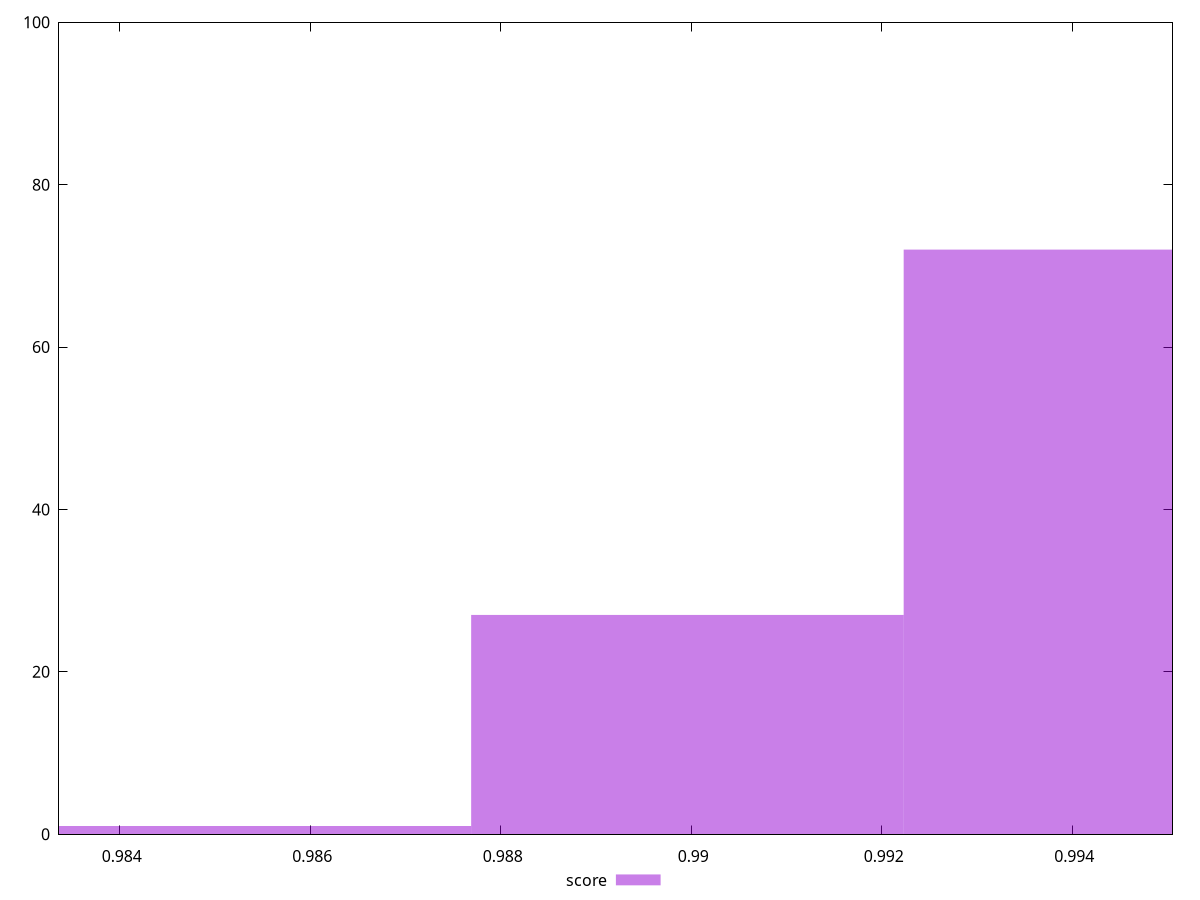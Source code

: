 reset

$score <<EOF
0.9945009694431992 72
0.9899598691261069 27
0.9854187688090147 1
EOF

set key outside below
set boxwidth 0.004541100317092234
set xrange [0.9833619866068815:0.9950528285962085]
set yrange [0:100]
set style fill transparent solid 0.5 noborder
set terminal svg size 640, 490 enhanced background rgb 'white'
set output "report_00007_2020-12-11T15:55:29.892Z/first-cpu-idle/samples/pages+cached/score/histogram.svg"

plot $score title "score" with boxes

reset
